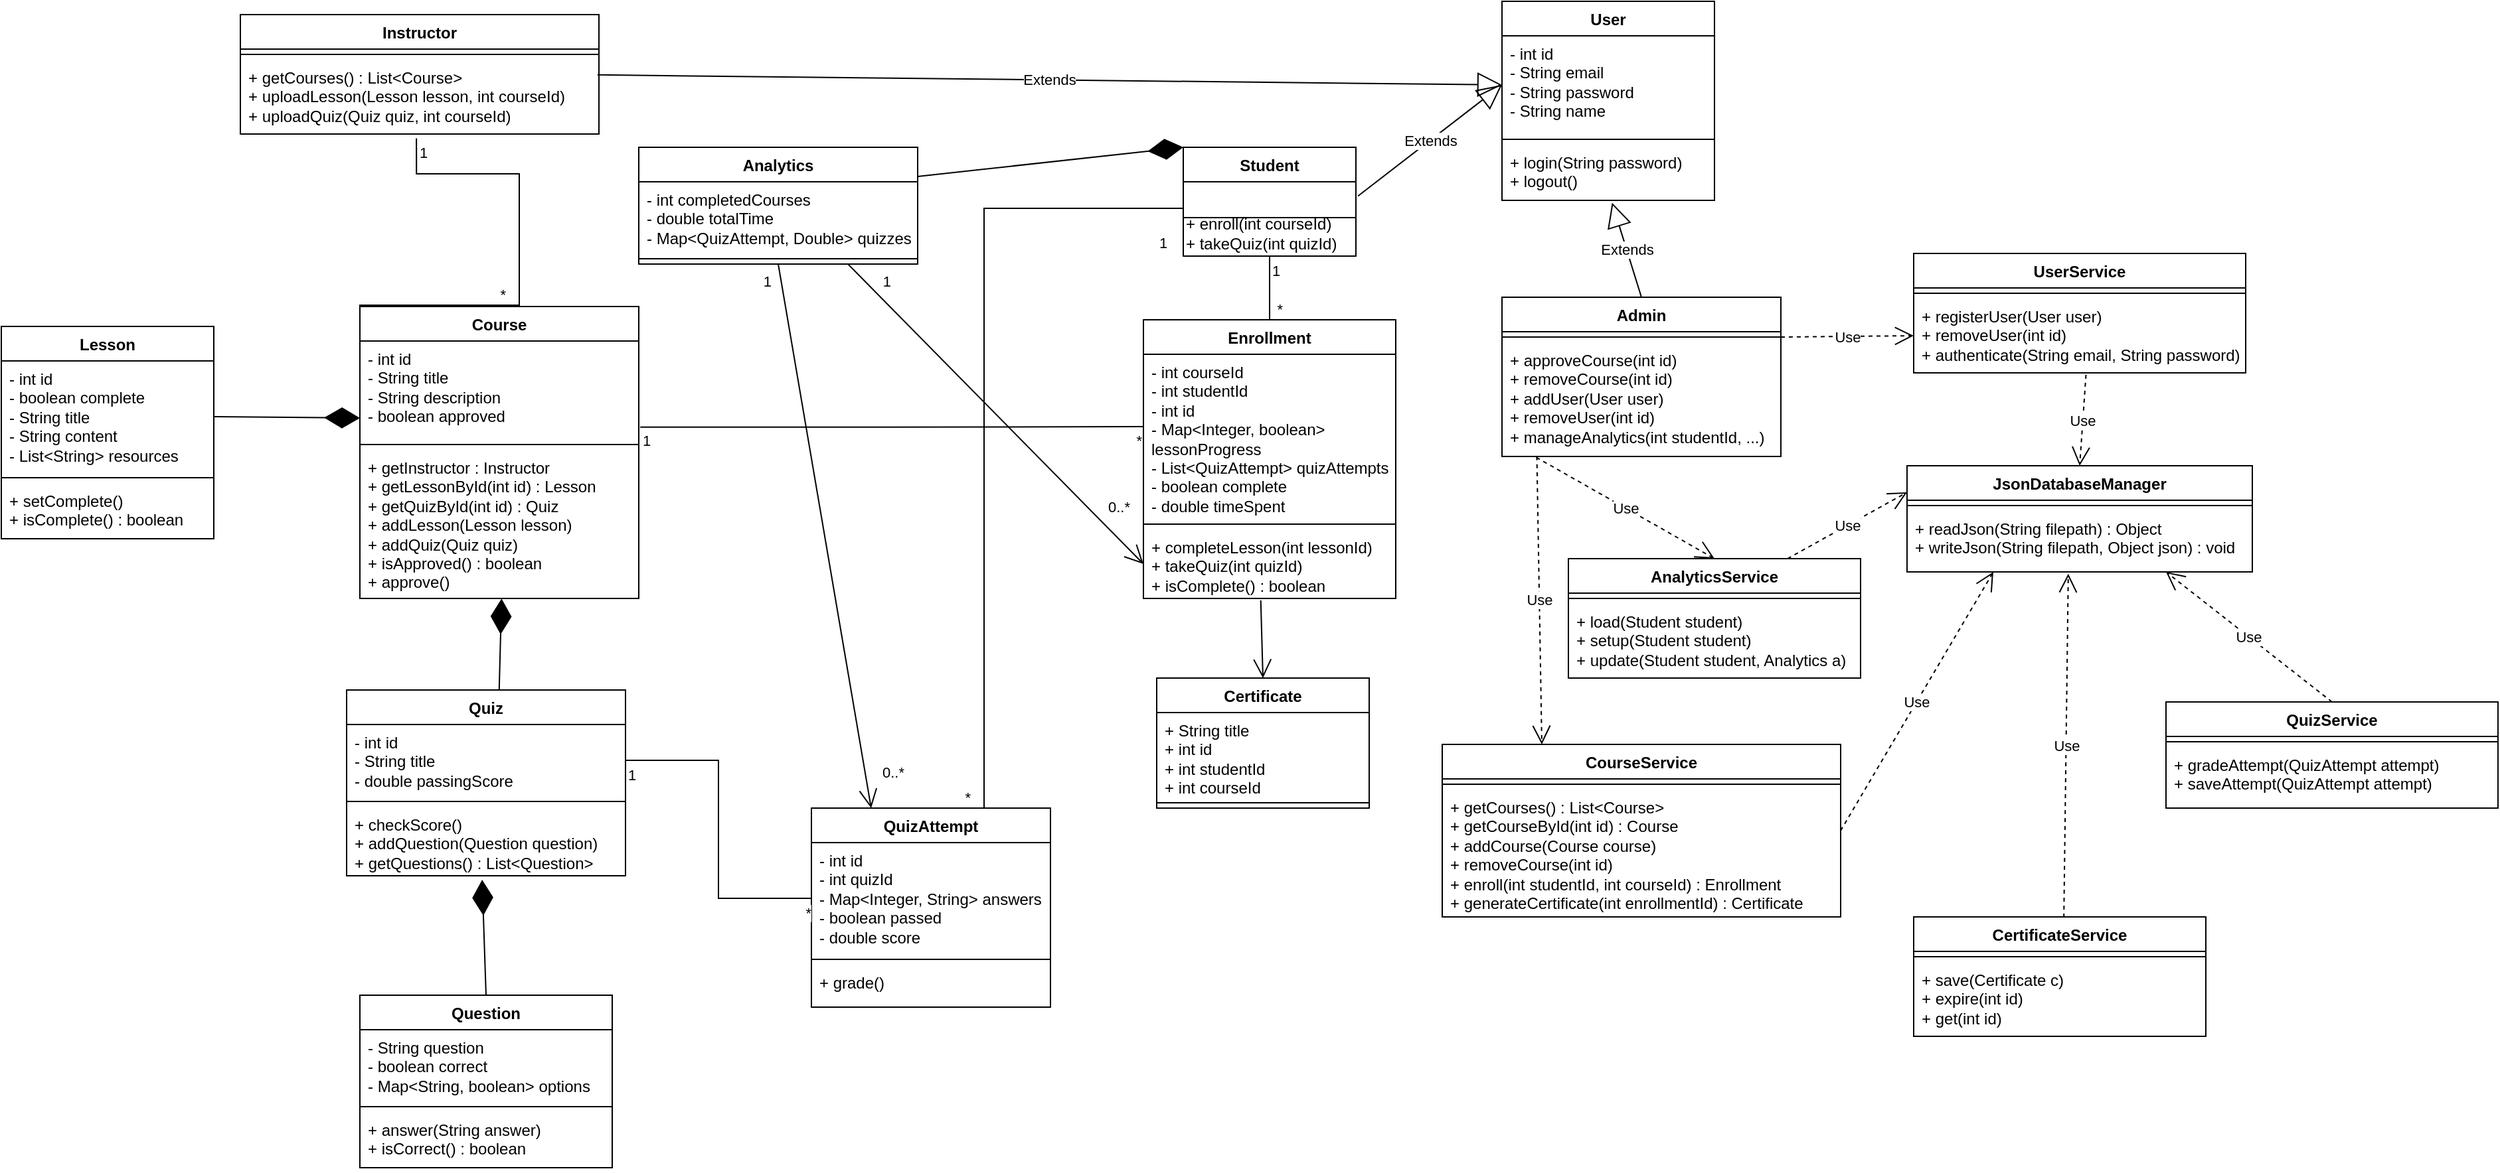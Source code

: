 <mxfile version="28.2.8">
  <diagram name="Page-1" id="jwJcj89I_vMRShClPwRd">
    <mxGraphModel dx="2625" dy="897" grid="1" gridSize="10" guides="1" tooltips="1" connect="1" arrows="1" fold="1" page="1" pageScale="1" pageWidth="1100" pageHeight="850" math="0" shadow="0">
      <root>
        <mxCell id="0" />
        <mxCell id="1" parent="0" />
        <mxCell id="6WWqg8fBDZCktq4l4xNj-1" value="User" style="swimlane;fontStyle=1;align=center;verticalAlign=top;childLayout=stackLayout;horizontal=1;startSize=26;horizontalStack=0;resizeParent=1;resizeParentMax=0;resizeLast=0;collapsible=1;marginBottom=0;whiteSpace=wrap;html=1;" parent="1" vertex="1">
          <mxGeometry x="280" y="150" width="160" height="150" as="geometry" />
        </mxCell>
        <mxCell id="6WWqg8fBDZCktq4l4xNj-2" value="&lt;div&gt;- int id&lt;/div&gt;&lt;div&gt;- String email&lt;/div&gt;&lt;div&gt;- String password&lt;/div&gt;&lt;div&gt;- String name&lt;/div&gt;" style="text;strokeColor=none;fillColor=none;align=left;verticalAlign=top;spacingLeft=4;spacingRight=4;overflow=hidden;rotatable=0;points=[[0,0.5],[1,0.5]];portConstraint=eastwest;whiteSpace=wrap;html=1;" parent="6WWqg8fBDZCktq4l4xNj-1" vertex="1">
          <mxGeometry y="26" width="160" height="74" as="geometry" />
        </mxCell>
        <mxCell id="6WWqg8fBDZCktq4l4xNj-3" value="" style="line;strokeWidth=1;fillColor=none;align=left;verticalAlign=middle;spacingTop=-1;spacingLeft=3;spacingRight=3;rotatable=0;labelPosition=right;points=[];portConstraint=eastwest;strokeColor=inherit;" parent="6WWqg8fBDZCktq4l4xNj-1" vertex="1">
          <mxGeometry y="100" width="160" height="8" as="geometry" />
        </mxCell>
        <mxCell id="6WWqg8fBDZCktq4l4xNj-4" value="&lt;div&gt;+ login(String password)&lt;/div&gt;&lt;div&gt;+ logout()&lt;/div&gt;&lt;div&gt;&lt;br&gt;&lt;/div&gt;" style="text;strokeColor=none;fillColor=none;align=left;verticalAlign=top;spacingLeft=4;spacingRight=4;overflow=hidden;rotatable=0;points=[[0,0.5],[1,0.5]];portConstraint=eastwest;whiteSpace=wrap;html=1;" parent="6WWqg8fBDZCktq4l4xNj-1" vertex="1">
          <mxGeometry y="108" width="160" height="42" as="geometry" />
        </mxCell>
        <mxCell id="2MNS5QPOYOSaeP1apsVR-1" value="Student" style="swimlane;fontStyle=1;align=center;verticalAlign=top;childLayout=stackLayout;horizontal=1;startSize=26;horizontalStack=0;resizeParent=1;resizeParentMax=0;resizeLast=0;collapsible=1;marginBottom=0;whiteSpace=wrap;html=1;" parent="1" vertex="1">
          <mxGeometry x="40" y="260" width="130" height="82" as="geometry" />
        </mxCell>
        <mxCell id="2MNS5QPOYOSaeP1apsVR-3" value="" style="line;strokeWidth=1;fillColor=none;align=left;verticalAlign=middle;spacingTop=-1;spacingLeft=3;spacingRight=3;rotatable=0;labelPosition=right;points=[];portConstraint=eastwest;strokeColor=inherit;" parent="2MNS5QPOYOSaeP1apsVR-1" vertex="1">
          <mxGeometry y="26" width="130" height="54" as="geometry" />
        </mxCell>
        <mxCell id="Sk8UpD9pHMU2WSjeyI3u-4" value="+ enroll(int courseId)&lt;br&gt;+ takeQuiz(int quizId)" style="text;html=1;whiteSpace=wrap;strokeColor=none;fillColor=none;align=left;verticalAlign=bottom;rounded=0;" vertex="1" parent="2MNS5QPOYOSaeP1apsVR-1">
          <mxGeometry y="80" width="130" height="2" as="geometry" />
        </mxCell>
        <mxCell id="2MNS5QPOYOSaeP1apsVR-5" value="Instructor" style="swimlane;fontStyle=1;align=center;verticalAlign=top;childLayout=stackLayout;horizontal=1;startSize=26;horizontalStack=0;resizeParent=1;resizeParentMax=0;resizeLast=0;collapsible=1;marginBottom=0;whiteSpace=wrap;html=1;" parent="1" vertex="1">
          <mxGeometry x="-670" y="160" width="270" height="90" as="geometry" />
        </mxCell>
        <mxCell id="2MNS5QPOYOSaeP1apsVR-7" value="" style="line;strokeWidth=1;fillColor=none;align=left;verticalAlign=middle;spacingTop=-1;spacingLeft=3;spacingRight=3;rotatable=0;labelPosition=right;points=[];portConstraint=eastwest;strokeColor=inherit;" parent="2MNS5QPOYOSaeP1apsVR-5" vertex="1">
          <mxGeometry y="26" width="270" height="8" as="geometry" />
        </mxCell>
        <mxCell id="2MNS5QPOYOSaeP1apsVR-8" value="&lt;div&gt;+ getCourses() : List&amp;lt;Course&amp;gt;&lt;/div&gt;+ uploadLesson(Lesson lesson, int courseId)&lt;br&gt;+ uploadQuiz(Quiz quiz, int courseId)" style="text;strokeColor=none;fillColor=none;align=left;verticalAlign=top;spacingLeft=4;spacingRight=4;overflow=hidden;rotatable=0;points=[[0,0.5],[1,0.5]];portConstraint=eastwest;whiteSpace=wrap;html=1;" parent="2MNS5QPOYOSaeP1apsVR-5" vertex="1">
          <mxGeometry y="34" width="270" height="56" as="geometry" />
        </mxCell>
        <mxCell id="2MNS5QPOYOSaeP1apsVR-13" value="Extends" style="endArrow=block;endSize=16;endFill=0;html=1;rounded=0;entryX=0;entryY=0.5;entryDx=0;entryDy=0;exitX=1.012;exitY=0.448;exitDx=0;exitDy=0;exitPerimeter=0;" parent="1" source="2MNS5QPOYOSaeP1apsVR-1" target="6WWqg8fBDZCktq4l4xNj-2" edge="1">
          <mxGeometry width="160" relative="1" as="geometry">
            <mxPoint x="545" y="167" as="sourcePoint" />
            <mxPoint x="705" y="500" as="targetPoint" />
          </mxGeometry>
        </mxCell>
        <mxCell id="2MNS5QPOYOSaeP1apsVR-14" value="Extends" style="endArrow=block;endSize=16;endFill=0;html=1;rounded=0;entryX=0;entryY=0.5;entryDx=0;entryDy=0;exitX=0.996;exitY=0.204;exitDx=0;exitDy=0;exitPerimeter=0;" parent="1" source="2MNS5QPOYOSaeP1apsVR-8" target="6WWqg8fBDZCktq4l4xNj-2" edge="1">
          <mxGeometry width="160" relative="1" as="geometry">
            <mxPoint x="40" y="352.77" as="sourcePoint" />
            <mxPoint x="400" y="350" as="targetPoint" />
          </mxGeometry>
        </mxCell>
        <mxCell id="2MNS5QPOYOSaeP1apsVR-20" value="JsonDatabaseManager" style="swimlane;fontStyle=1;align=center;verticalAlign=top;childLayout=stackLayout;horizontal=1;startSize=26;horizontalStack=0;resizeParent=1;resizeParentMax=0;resizeLast=0;collapsible=1;marginBottom=0;whiteSpace=wrap;html=1;" parent="1" vertex="1">
          <mxGeometry x="585" y="500" width="260" height="80" as="geometry" />
        </mxCell>
        <mxCell id="2MNS5QPOYOSaeP1apsVR-22" value="" style="line;strokeWidth=1;fillColor=none;align=left;verticalAlign=middle;spacingTop=-1;spacingLeft=3;spacingRight=3;rotatable=0;labelPosition=right;points=[];portConstraint=eastwest;strokeColor=inherit;" parent="2MNS5QPOYOSaeP1apsVR-20" vertex="1">
          <mxGeometry y="26" width="260" height="8" as="geometry" />
        </mxCell>
        <mxCell id="2MNS5QPOYOSaeP1apsVR-23" value="&lt;div&gt;+ readJson(String filepath) : Object&lt;/div&gt;&lt;div&gt;+ writeJson(String filepath, Object json) : void&lt;/div&gt;&lt;div&gt;&lt;br&gt;&lt;/div&gt;" style="text;strokeColor=none;fillColor=none;align=left;verticalAlign=top;spacingLeft=4;spacingRight=4;overflow=hidden;rotatable=0;points=[[0,0.5],[1,0.5]];portConstraint=eastwest;whiteSpace=wrap;html=1;" parent="2MNS5QPOYOSaeP1apsVR-20" vertex="1">
          <mxGeometry y="34" width="260" height="46" as="geometry" />
        </mxCell>
        <mxCell id="2MNS5QPOYOSaeP1apsVR-24" value="CourseService" style="swimlane;fontStyle=1;align=center;verticalAlign=top;childLayout=stackLayout;horizontal=1;startSize=26;horizontalStack=0;resizeParent=1;resizeParentMax=0;resizeLast=0;collapsible=1;marginBottom=0;whiteSpace=wrap;html=1;" parent="1" vertex="1">
          <mxGeometry x="235" y="710" width="300" height="130" as="geometry" />
        </mxCell>
        <mxCell id="2MNS5QPOYOSaeP1apsVR-26" value="" style="line;strokeWidth=1;fillColor=none;align=left;verticalAlign=middle;spacingTop=-1;spacingLeft=3;spacingRight=3;rotatable=0;labelPosition=right;points=[];portConstraint=eastwest;strokeColor=inherit;" parent="2MNS5QPOYOSaeP1apsVR-24" vertex="1">
          <mxGeometry y="26" width="300" height="8" as="geometry" />
        </mxCell>
        <mxCell id="2MNS5QPOYOSaeP1apsVR-27" value="&lt;div&gt;+ getCourses() : List&amp;lt;Course&amp;gt;&lt;/div&gt;&lt;div&gt;+ getCourseById(int id) : Course&lt;/div&gt;&lt;div&gt;+ addCourse(Course course)&lt;br&gt;+ removeCourse(int id)&lt;br&gt;+ enroll(int studentId, int courseId) : Enrollment&lt;br&gt;+ generateCertificate(int enrollmentId) : Certificate&lt;/div&gt;" style="text;strokeColor=none;fillColor=none;align=left;verticalAlign=top;spacingLeft=4;spacingRight=4;overflow=hidden;rotatable=0;points=[[0,0.5],[1,0.5]];portConstraint=eastwest;whiteSpace=wrap;html=1;" parent="2MNS5QPOYOSaeP1apsVR-24" vertex="1">
          <mxGeometry y="34" width="300" height="96" as="geometry" />
        </mxCell>
        <mxCell id="2MNS5QPOYOSaeP1apsVR-28" value="UserService" style="swimlane;fontStyle=1;align=center;verticalAlign=top;childLayout=stackLayout;horizontal=1;startSize=26;horizontalStack=0;resizeParent=1;resizeParentMax=0;resizeLast=0;collapsible=1;marginBottom=0;whiteSpace=wrap;html=1;" parent="1" vertex="1">
          <mxGeometry x="590" y="340" width="250" height="90" as="geometry" />
        </mxCell>
        <mxCell id="2MNS5QPOYOSaeP1apsVR-30" value="" style="line;strokeWidth=1;fillColor=none;align=left;verticalAlign=middle;spacingTop=-1;spacingLeft=3;spacingRight=3;rotatable=0;labelPosition=right;points=[];portConstraint=eastwest;strokeColor=inherit;" parent="2MNS5QPOYOSaeP1apsVR-28" vertex="1">
          <mxGeometry y="26" width="250" height="8" as="geometry" />
        </mxCell>
        <mxCell id="2MNS5QPOYOSaeP1apsVR-31" value="+ registerUser(User user)&lt;br&gt;+ removeUser(int id)&lt;br&gt;+ authenticate(String email, String password)&lt;div&gt;&lt;br/&gt;&lt;/div&gt;" style="text;strokeColor=none;fillColor=none;align=left;verticalAlign=top;spacingLeft=4;spacingRight=4;overflow=hidden;rotatable=0;points=[[0,0.5],[1,0.5]];portConstraint=eastwest;whiteSpace=wrap;html=1;" parent="2MNS5QPOYOSaeP1apsVR-28" vertex="1">
          <mxGeometry y="34" width="250" height="56" as="geometry" />
        </mxCell>
        <mxCell id="2MNS5QPOYOSaeP1apsVR-32" value="QuizService" style="swimlane;fontStyle=1;align=center;verticalAlign=top;childLayout=stackLayout;horizontal=1;startSize=26;horizontalStack=0;resizeParent=1;resizeParentMax=0;resizeLast=0;collapsible=1;marginBottom=0;whiteSpace=wrap;html=1;" parent="1" vertex="1">
          <mxGeometry x="780" y="678" width="250" height="80" as="geometry" />
        </mxCell>
        <mxCell id="2MNS5QPOYOSaeP1apsVR-34" value="" style="line;strokeWidth=1;fillColor=none;align=left;verticalAlign=middle;spacingTop=-1;spacingLeft=3;spacingRight=3;rotatable=0;labelPosition=right;points=[];portConstraint=eastwest;strokeColor=inherit;" parent="2MNS5QPOYOSaeP1apsVR-32" vertex="1">
          <mxGeometry y="26" width="250" height="8" as="geometry" />
        </mxCell>
        <mxCell id="2MNS5QPOYOSaeP1apsVR-35" value="+ gradeAttempt(QuizAttempt attempt)&lt;br&gt;&lt;div&gt;+ saveAttempt(QuizAttempt attempt)&lt;/div&gt;" style="text;strokeColor=none;fillColor=none;align=left;verticalAlign=top;spacingLeft=4;spacingRight=4;overflow=hidden;rotatable=0;points=[[0,0.5],[1,0.5]];portConstraint=eastwest;whiteSpace=wrap;html=1;" parent="2MNS5QPOYOSaeP1apsVR-32" vertex="1">
          <mxGeometry y="34" width="250" height="46" as="geometry" />
        </mxCell>
        <mxCell id="2MNS5QPOYOSaeP1apsVR-36" value="Use" style="endArrow=open;endSize=12;dashed=1;html=1;rounded=0;exitX=1;exitY=0.5;exitDx=0;exitDy=0;entryX=0.25;entryY=1;entryDx=0;entryDy=0;" parent="1" source="2MNS5QPOYOSaeP1apsVR-24" target="2MNS5QPOYOSaeP1apsVR-20" edge="1">
          <mxGeometry width="160" relative="1" as="geometry">
            <mxPoint x="675" y="710" as="sourcePoint" />
            <mxPoint x="835" y="710" as="targetPoint" />
          </mxGeometry>
        </mxCell>
        <mxCell id="2MNS5QPOYOSaeP1apsVR-37" value="Use" style="endArrow=open;endSize=12;dashed=1;html=1;rounded=0;entryX=0.5;entryY=0;entryDx=0;entryDy=0;exitX=0.519;exitY=1.026;exitDx=0;exitDy=0;exitPerimeter=0;" parent="1" source="2MNS5QPOYOSaeP1apsVR-31" target="2MNS5QPOYOSaeP1apsVR-20" edge="1">
          <mxGeometry width="160" relative="1" as="geometry">
            <mxPoint x="703" y="431" as="sourcePoint" />
            <mxPoint x="744" y="685" as="targetPoint" />
          </mxGeometry>
        </mxCell>
        <mxCell id="2MNS5QPOYOSaeP1apsVR-38" value="Use" style="endArrow=open;endSize=12;dashed=1;html=1;rounded=0;exitX=0.5;exitY=0;exitDx=0;exitDy=0;entryX=0.75;entryY=1;entryDx=0;entryDy=0;" parent="1" source="2MNS5QPOYOSaeP1apsVR-32" target="2MNS5QPOYOSaeP1apsVR-20" edge="1">
          <mxGeometry width="160" relative="1" as="geometry">
            <mxPoint x="785" y="760" as="sourcePoint" />
            <mxPoint x="890" y="650" as="targetPoint" />
          </mxGeometry>
        </mxCell>
        <mxCell id="2MNS5QPOYOSaeP1apsVR-39" value="Course" style="swimlane;fontStyle=1;align=center;verticalAlign=top;childLayout=stackLayout;horizontal=1;startSize=26;horizontalStack=0;resizeParent=1;resizeParentMax=0;resizeLast=0;collapsible=1;marginBottom=0;whiteSpace=wrap;html=1;" parent="1" vertex="1">
          <mxGeometry x="-580" y="380" width="210" height="220" as="geometry" />
        </mxCell>
        <mxCell id="2MNS5QPOYOSaeP1apsVR-40" value="&lt;div&gt;- int id&lt;/div&gt;&lt;div&gt;- String title&lt;/div&gt;&lt;div&gt;- String description&lt;/div&gt;&lt;div&gt;- boolean approved&lt;/div&gt;" style="text;strokeColor=none;fillColor=none;align=left;verticalAlign=top;spacingLeft=4;spacingRight=4;overflow=hidden;rotatable=0;points=[[0,0.5],[1,0.5]];portConstraint=eastwest;whiteSpace=wrap;html=1;" parent="2MNS5QPOYOSaeP1apsVR-39" vertex="1">
          <mxGeometry y="26" width="210" height="74" as="geometry" />
        </mxCell>
        <mxCell id="2MNS5QPOYOSaeP1apsVR-41" value="" style="line;strokeWidth=1;fillColor=none;align=left;verticalAlign=middle;spacingTop=-1;spacingLeft=3;spacingRight=3;rotatable=0;labelPosition=right;points=[];portConstraint=eastwest;strokeColor=inherit;" parent="2MNS5QPOYOSaeP1apsVR-39" vertex="1">
          <mxGeometry y="100" width="210" height="8" as="geometry" />
        </mxCell>
        <mxCell id="2MNS5QPOYOSaeP1apsVR-42" value="&lt;div&gt;+ getInstructor : Instructor&lt;br&gt;+ getLessonById(int id) : Lesson&lt;br&gt;+ getQuizById(int id) : Quiz&lt;br&gt;+ addLesson(Lesson lesson)&lt;br&gt;+ addQuiz(Quiz quiz)&lt;/div&gt;&lt;div&gt;+ isApproved() : boolean&lt;/div&gt;&lt;div&gt;+ approve()&lt;/div&gt;" style="text;strokeColor=none;fillColor=none;align=left;verticalAlign=top;spacingLeft=4;spacingRight=4;overflow=hidden;rotatable=0;points=[[0,0.5],[1,0.5]];portConstraint=eastwest;whiteSpace=wrap;html=1;" parent="2MNS5QPOYOSaeP1apsVR-39" vertex="1">
          <mxGeometry y="108" width="210" height="112" as="geometry" />
        </mxCell>
        <mxCell id="2MNS5QPOYOSaeP1apsVR-47" value="Lesson" style="swimlane;fontStyle=1;align=center;verticalAlign=top;childLayout=stackLayout;horizontal=1;startSize=26;horizontalStack=0;resizeParent=1;resizeParentMax=0;resizeLast=0;collapsible=1;marginBottom=0;whiteSpace=wrap;html=1;" parent="1" vertex="1">
          <mxGeometry x="-850" y="395" width="160" height="160" as="geometry" />
        </mxCell>
        <mxCell id="2MNS5QPOYOSaeP1apsVR-48" value="&lt;div&gt;- int id&lt;/div&gt;&lt;div&gt;- boolean complete&lt;/div&gt;&lt;div&gt;- String title&lt;/div&gt;&lt;div&gt;- String content&lt;/div&gt;&lt;div&gt;- List&amp;lt;String&amp;gt; resources&lt;/div&gt;" style="text;strokeColor=none;fillColor=none;align=left;verticalAlign=top;spacingLeft=4;spacingRight=4;overflow=hidden;rotatable=0;points=[[0,0.5],[1,0.5]];portConstraint=eastwest;whiteSpace=wrap;html=1;" parent="2MNS5QPOYOSaeP1apsVR-47" vertex="1">
          <mxGeometry y="26" width="160" height="84" as="geometry" />
        </mxCell>
        <mxCell id="2MNS5QPOYOSaeP1apsVR-49" value="" style="line;strokeWidth=1;fillColor=none;align=left;verticalAlign=middle;spacingTop=-1;spacingLeft=3;spacingRight=3;rotatable=0;labelPosition=right;points=[];portConstraint=eastwest;strokeColor=inherit;" parent="2MNS5QPOYOSaeP1apsVR-47" vertex="1">
          <mxGeometry y="110" width="160" height="8" as="geometry" />
        </mxCell>
        <mxCell id="2MNS5QPOYOSaeP1apsVR-50" value="+ setComplete()&lt;br&gt;+ isComplete() : boolean" style="text;strokeColor=none;fillColor=none;align=left;verticalAlign=top;spacingLeft=4;spacingRight=4;overflow=hidden;rotatable=0;points=[[0,0.5],[1,0.5]];portConstraint=eastwest;whiteSpace=wrap;html=1;" parent="2MNS5QPOYOSaeP1apsVR-47" vertex="1">
          <mxGeometry y="118" width="160" height="42" as="geometry" />
        </mxCell>
        <mxCell id="2MNS5QPOYOSaeP1apsVR-56" style="edgeStyle=orthogonalEdgeStyle;rounded=0;orthogonalLoop=1;jettySize=auto;html=1;exitX=0;exitY=0;exitDx=0;exitDy=0;" parent="1" edge="1">
          <mxGeometry relative="1" as="geometry">
            <mxPoint x="-535" y="479" as="sourcePoint" />
            <mxPoint x="-535" y="479" as="targetPoint" />
          </mxGeometry>
        </mxCell>
        <mxCell id="2MNS5QPOYOSaeP1apsVR-57" value="" style="endArrow=diamondThin;endFill=1;endSize=24;html=1;rounded=0;exitX=1;exitY=0.5;exitDx=0;exitDy=0;entryX=0;entryY=0.784;entryDx=0;entryDy=0;entryPerimeter=0;" parent="1" source="2MNS5QPOYOSaeP1apsVR-48" target="2MNS5QPOYOSaeP1apsVR-40" edge="1">
          <mxGeometry width="160" relative="1" as="geometry">
            <mxPoint x="-480" y="409" as="sourcePoint" />
            <mxPoint x="-410" y="559" as="targetPoint" />
          </mxGeometry>
        </mxCell>
        <mxCell id="2MNS5QPOYOSaeP1apsVR-60" value="Quiz" style="swimlane;fontStyle=1;align=center;verticalAlign=top;childLayout=stackLayout;horizontal=1;startSize=26;horizontalStack=0;resizeParent=1;resizeParentMax=0;resizeLast=0;collapsible=1;marginBottom=0;whiteSpace=wrap;html=1;" parent="1" vertex="1">
          <mxGeometry x="-590" y="669" width="210" height="140" as="geometry" />
        </mxCell>
        <mxCell id="2MNS5QPOYOSaeP1apsVR-61" value="&lt;div&gt;- int id&lt;/div&gt;&lt;div&gt;- String title&lt;/div&gt;&lt;div&gt;- double passingScore&lt;/div&gt;" style="text;strokeColor=none;fillColor=none;align=left;verticalAlign=top;spacingLeft=4;spacingRight=4;overflow=hidden;rotatable=0;points=[[0,0.5],[1,0.5]];portConstraint=eastwest;whiteSpace=wrap;html=1;" parent="2MNS5QPOYOSaeP1apsVR-60" vertex="1">
          <mxGeometry y="26" width="210" height="54" as="geometry" />
        </mxCell>
        <mxCell id="2MNS5QPOYOSaeP1apsVR-62" value="" style="line;strokeWidth=1;fillColor=none;align=left;verticalAlign=middle;spacingTop=-1;spacingLeft=3;spacingRight=3;rotatable=0;labelPosition=right;points=[];portConstraint=eastwest;strokeColor=inherit;" parent="2MNS5QPOYOSaeP1apsVR-60" vertex="1">
          <mxGeometry y="80" width="210" height="8" as="geometry" />
        </mxCell>
        <mxCell id="2MNS5QPOYOSaeP1apsVR-63" value="+ checkScore()&lt;br&gt;+ addQuestion(Question question)&lt;br&gt;+ getQuestions() : List&amp;lt;Question&amp;gt;" style="text;strokeColor=none;fillColor=none;align=left;verticalAlign=top;spacingLeft=4;spacingRight=4;overflow=hidden;rotatable=0;points=[[0,0.5],[1,0.5]];portConstraint=eastwest;whiteSpace=wrap;html=1;" parent="2MNS5QPOYOSaeP1apsVR-60" vertex="1">
          <mxGeometry y="88" width="210" height="52" as="geometry" />
        </mxCell>
        <mxCell id="2MNS5QPOYOSaeP1apsVR-64" value="Question" style="swimlane;fontStyle=1;align=center;verticalAlign=top;childLayout=stackLayout;horizontal=1;startSize=26;horizontalStack=0;resizeParent=1;resizeParentMax=0;resizeLast=0;collapsible=1;marginBottom=0;whiteSpace=wrap;html=1;" parent="1" vertex="1">
          <mxGeometry x="-580" y="899" width="190" height="130" as="geometry" />
        </mxCell>
        <mxCell id="2MNS5QPOYOSaeP1apsVR-65" value="- String question&lt;br&gt;&lt;div&gt;- boolean correct&lt;/div&gt;&lt;div&gt;- Map&amp;lt;String, boolean&amp;gt; options&lt;/div&gt;" style="text;strokeColor=none;fillColor=none;align=left;verticalAlign=top;spacingLeft=4;spacingRight=4;overflow=hidden;rotatable=0;points=[[0,0.5],[1,0.5]];portConstraint=eastwest;whiteSpace=wrap;html=1;" parent="2MNS5QPOYOSaeP1apsVR-64" vertex="1">
          <mxGeometry y="26" width="190" height="54" as="geometry" />
        </mxCell>
        <mxCell id="2MNS5QPOYOSaeP1apsVR-66" value="" style="line;strokeWidth=1;fillColor=none;align=left;verticalAlign=middle;spacingTop=-1;spacingLeft=3;spacingRight=3;rotatable=0;labelPosition=right;points=[];portConstraint=eastwest;strokeColor=inherit;" parent="2MNS5QPOYOSaeP1apsVR-64" vertex="1">
          <mxGeometry y="80" width="190" height="8" as="geometry" />
        </mxCell>
        <mxCell id="2MNS5QPOYOSaeP1apsVR-67" value="&lt;div&gt;+ answer(String answer)&lt;/div&gt;&lt;div&gt;+ isCorrect() : boolean&lt;/div&gt;" style="text;strokeColor=none;fillColor=none;align=left;verticalAlign=top;spacingLeft=4;spacingRight=4;overflow=hidden;rotatable=0;points=[[0,0.5],[1,0.5]];portConstraint=eastwest;whiteSpace=wrap;html=1;" parent="2MNS5QPOYOSaeP1apsVR-64" vertex="1">
          <mxGeometry y="88" width="190" height="42" as="geometry" />
        </mxCell>
        <mxCell id="2MNS5QPOYOSaeP1apsVR-68" value="" style="endArrow=diamondThin;endFill=1;endSize=24;html=1;rounded=0;entryX=0.486;entryY=1.058;entryDx=0;entryDy=0;entryPerimeter=0;exitX=0.5;exitY=0;exitDx=0;exitDy=0;" parent="1" source="2MNS5QPOYOSaeP1apsVR-64" target="2MNS5QPOYOSaeP1apsVR-63" edge="1">
          <mxGeometry width="160" relative="1" as="geometry">
            <mxPoint x="-530" y="769" as="sourcePoint" />
            <mxPoint x="-370" y="769" as="targetPoint" />
          </mxGeometry>
        </mxCell>
        <mxCell id="2MNS5QPOYOSaeP1apsVR-69" value="" style="endArrow=diamondThin;endFill=1;endSize=24;html=1;rounded=0;entryX=0.508;entryY=1.001;entryDx=0;entryDy=0;entryPerimeter=0;exitX=0.547;exitY=0.001;exitDx=0;exitDy=0;exitPerimeter=0;" parent="1" source="2MNS5QPOYOSaeP1apsVR-60" target="2MNS5QPOYOSaeP1apsVR-42" edge="1">
          <mxGeometry width="160" relative="1" as="geometry">
            <mxPoint x="-318" y="721" as="sourcePoint" />
            <mxPoint x="-320" y="629" as="targetPoint" />
          </mxGeometry>
        </mxCell>
        <mxCell id="2MNS5QPOYOSaeP1apsVR-72" value="Use" style="endArrow=open;endSize=12;dashed=1;html=1;rounded=0;exitX=0.125;exitY=0.999;exitDx=0;exitDy=0;entryX=0.25;entryY=0;entryDx=0;entryDy=0;exitPerimeter=0;" parent="1" source="2MNS5QPOYOSaeP1apsVR-12" target="2MNS5QPOYOSaeP1apsVR-24" edge="1">
          <mxGeometry width="160" relative="1" as="geometry">
            <mxPoint x="685" y="584" as="sourcePoint" />
            <mxPoint x="1125" y="580" as="targetPoint" />
          </mxGeometry>
        </mxCell>
        <mxCell id="2MNS5QPOYOSaeP1apsVR-9" value="Admin" style="swimlane;fontStyle=1;align=center;verticalAlign=top;childLayout=stackLayout;horizontal=1;startSize=26;horizontalStack=0;resizeParent=1;resizeParentMax=0;resizeLast=0;collapsible=1;marginBottom=0;whiteSpace=wrap;html=1;" parent="1" vertex="1">
          <mxGeometry x="280" y="373" width="210" height="120" as="geometry" />
        </mxCell>
        <mxCell id="2MNS5QPOYOSaeP1apsVR-11" value="" style="line;strokeWidth=1;fillColor=none;align=left;verticalAlign=middle;spacingTop=-1;spacingLeft=3;spacingRight=3;rotatable=0;labelPosition=right;points=[];portConstraint=eastwest;strokeColor=inherit;" parent="2MNS5QPOYOSaeP1apsVR-9" vertex="1">
          <mxGeometry y="26" width="210" height="8" as="geometry" />
        </mxCell>
        <mxCell id="2MNS5QPOYOSaeP1apsVR-12" value="+ approveCourse(int id)&lt;br&gt;+ removeCourse(int id)&lt;br&gt;+ addUser(User user)&lt;br&gt;+ removeUser(int id)&lt;br&gt;+ manageAnalytics(int studentId, ...)&lt;div&gt;&lt;br&gt;&lt;/div&gt;" style="text;strokeColor=none;fillColor=none;align=left;verticalAlign=top;spacingLeft=4;spacingRight=4;overflow=hidden;rotatable=0;points=[[0,0.5],[1,0.5]];portConstraint=eastwest;whiteSpace=wrap;html=1;" parent="2MNS5QPOYOSaeP1apsVR-9" vertex="1">
          <mxGeometry y="34" width="210" height="86" as="geometry" />
        </mxCell>
        <mxCell id="2MNS5QPOYOSaeP1apsVR-76" value="Analytics" style="swimlane;fontStyle=1;align=center;verticalAlign=top;childLayout=stackLayout;horizontal=1;startSize=26;horizontalStack=0;resizeParent=1;resizeParentMax=0;resizeLast=0;collapsible=1;marginBottom=0;whiteSpace=wrap;html=1;" parent="1" vertex="1">
          <mxGeometry x="-370" y="260" width="210" height="88" as="geometry" />
        </mxCell>
        <mxCell id="2MNS5QPOYOSaeP1apsVR-77" value="- int completedCourses&lt;br&gt;- double totalTime&lt;br&gt;- Map&amp;lt;QuizAttempt, Double&amp;gt; quizzes" style="text;strokeColor=none;fillColor=none;align=left;verticalAlign=top;spacingLeft=4;spacingRight=4;overflow=hidden;rotatable=0;points=[[0,0.5],[1,0.5]];portConstraint=eastwest;whiteSpace=wrap;html=1;" parent="2MNS5QPOYOSaeP1apsVR-76" vertex="1">
          <mxGeometry y="26" width="210" height="54" as="geometry" />
        </mxCell>
        <mxCell id="2MNS5QPOYOSaeP1apsVR-78" value="" style="line;strokeWidth=1;fillColor=none;align=left;verticalAlign=middle;spacingTop=-1;spacingLeft=3;spacingRight=3;rotatable=0;labelPosition=right;points=[];portConstraint=eastwest;strokeColor=inherit;" parent="2MNS5QPOYOSaeP1apsVR-76" vertex="1">
          <mxGeometry y="80" width="210" height="8" as="geometry" />
        </mxCell>
        <mxCell id="2MNS5QPOYOSaeP1apsVR-80" value="" style="endArrow=diamondThin;endFill=1;endSize=24;html=1;rounded=0;entryX=0;entryY=0;entryDx=0;entryDy=0;exitX=1;exitY=0.25;exitDx=0;exitDy=0;" parent="1" source="2MNS5QPOYOSaeP1apsVR-76" target="2MNS5QPOYOSaeP1apsVR-1" edge="1">
          <mxGeometry width="160" relative="1" as="geometry">
            <mxPoint x="-100" y="310" as="sourcePoint" />
            <mxPoint x="-170" y="97" as="targetPoint" />
          </mxGeometry>
        </mxCell>
        <mxCell id="2MNS5QPOYOSaeP1apsVR-88" value="Certificate" style="swimlane;fontStyle=1;align=center;verticalAlign=top;childLayout=stackLayout;horizontal=1;startSize=26;horizontalStack=0;resizeParent=1;resizeParentMax=0;resizeLast=0;collapsible=1;marginBottom=0;whiteSpace=wrap;html=1;" parent="1" vertex="1">
          <mxGeometry x="20" y="660" width="160" height="98" as="geometry" />
        </mxCell>
        <mxCell id="2MNS5QPOYOSaeP1apsVR-89" value="+ String title&lt;br&gt;&lt;div&gt;+ int id&lt;/div&gt;&lt;div&gt;+ int studentId&lt;br&gt;+ int courseId&lt;/div&gt;" style="text;strokeColor=none;fillColor=none;align=left;verticalAlign=top;spacingLeft=4;spacingRight=4;overflow=hidden;rotatable=0;points=[[0,0.5],[1,0.5]];portConstraint=eastwest;whiteSpace=wrap;html=1;" parent="2MNS5QPOYOSaeP1apsVR-88" vertex="1">
          <mxGeometry y="26" width="160" height="64" as="geometry" />
        </mxCell>
        <mxCell id="2MNS5QPOYOSaeP1apsVR-90" value="" style="line;strokeWidth=1;fillColor=none;align=left;verticalAlign=middle;spacingTop=-1;spacingLeft=3;spacingRight=3;rotatable=0;labelPosition=right;points=[];portConstraint=eastwest;strokeColor=inherit;" parent="2MNS5QPOYOSaeP1apsVR-88" vertex="1">
          <mxGeometry y="90" width="160" height="8" as="geometry" />
        </mxCell>
        <mxCell id="CA4dsEShSkC-bWVMiXIi-2" value="Extends" style="endArrow=block;endSize=16;endFill=0;html=1;rounded=0;entryX=0.518;entryY=1.042;entryDx=0;entryDy=0;entryPerimeter=0;exitX=0.5;exitY=0;exitDx=0;exitDy=0;" parent="1" source="2MNS5QPOYOSaeP1apsVR-9" target="6WWqg8fBDZCktq4l4xNj-4" edge="1">
          <mxGeometry width="160" relative="1" as="geometry">
            <mxPoint x="345" y="350" as="sourcePoint" />
            <mxPoint x="505" y="350" as="targetPoint" />
          </mxGeometry>
        </mxCell>
        <mxCell id="CA4dsEShSkC-bWVMiXIi-3" value="Use" style="endArrow=open;endSize=12;dashed=1;html=1;rounded=0;entryX=0;entryY=0.5;entryDx=0;entryDy=0;exitX=1;exitY=0.25;exitDx=0;exitDy=0;" parent="1" source="2MNS5QPOYOSaeP1apsVR-9" target="2MNS5QPOYOSaeP1apsVR-31" edge="1">
          <mxGeometry width="160" relative="1" as="geometry">
            <mxPoint x="440" y="360" as="sourcePoint" />
            <mxPoint x="830" y="570" as="targetPoint" />
          </mxGeometry>
        </mxCell>
        <mxCell id="CA4dsEShSkC-bWVMiXIi-4" value="Enrollment" style="swimlane;fontStyle=1;align=center;verticalAlign=top;childLayout=stackLayout;horizontal=1;startSize=26;horizontalStack=0;resizeParent=1;resizeParentMax=0;resizeLast=0;collapsible=1;marginBottom=0;whiteSpace=wrap;html=1;" parent="1" vertex="1">
          <mxGeometry x="10" y="390" width="190" height="210" as="geometry" />
        </mxCell>
        <mxCell id="CA4dsEShSkC-bWVMiXIi-5" value="- int courseId&lt;br&gt;- int studentId&lt;br&gt;- int id&lt;br&gt;- Map&amp;lt;Integer, boolean&amp;gt; lessonProgress&lt;br&gt;- List&amp;lt;QuizAttempt&amp;gt; quizAttempts&lt;br&gt;&lt;div&gt;- boolean complete&lt;/div&gt;&lt;div&gt;- double timeSpent&lt;/div&gt;" style="text;strokeColor=none;fillColor=none;align=left;verticalAlign=top;spacingLeft=4;spacingRight=4;overflow=hidden;rotatable=0;points=[[0,0.5],[1,0.5]];portConstraint=eastwest;whiteSpace=wrap;html=1;" parent="CA4dsEShSkC-bWVMiXIi-4" vertex="1">
          <mxGeometry y="26" width="190" height="124" as="geometry" />
        </mxCell>
        <mxCell id="CA4dsEShSkC-bWVMiXIi-6" value="" style="line;strokeWidth=1;fillColor=none;align=left;verticalAlign=middle;spacingTop=-1;spacingLeft=3;spacingRight=3;rotatable=0;labelPosition=right;points=[];portConstraint=eastwest;strokeColor=inherit;" parent="CA4dsEShSkC-bWVMiXIi-4" vertex="1">
          <mxGeometry y="150" width="190" height="8" as="geometry" />
        </mxCell>
        <mxCell id="CA4dsEShSkC-bWVMiXIi-7" value="+ completeLesson(int lessonId)&lt;br&gt;+ takeQuiz(int quizId)&lt;br&gt;+ isComplete() : boolean" style="text;strokeColor=none;fillColor=none;align=left;verticalAlign=top;spacingLeft=4;spacingRight=4;overflow=hidden;rotatable=0;points=[[0,0.5],[1,0.5]];portConstraint=eastwest;whiteSpace=wrap;html=1;" parent="CA4dsEShSkC-bWVMiXIi-4" vertex="1">
          <mxGeometry y="158" width="190" height="52" as="geometry" />
        </mxCell>
        <mxCell id="CA4dsEShSkC-bWVMiXIi-12" value="" style="endArrow=none;html=1;edgeStyle=orthogonalEdgeStyle;rounded=0;entryX=0;entryY=0;entryDx=0;entryDy=0;exitX=0.491;exitY=1.058;exitDx=0;exitDy=0;exitPerimeter=0;" parent="1" source="2MNS5QPOYOSaeP1apsVR-8" target="2MNS5QPOYOSaeP1apsVR-39" edge="1">
          <mxGeometry relative="1" as="geometry">
            <mxPoint x="-360" y="220" as="sourcePoint" />
            <mxPoint x="-457.5" y="390.0" as="targetPoint" />
            <Array as="points">
              <mxPoint x="-537" y="280" />
              <mxPoint x="-460" y="280" />
              <mxPoint x="-460" y="379" />
              <mxPoint x="-580" y="379" />
            </Array>
          </mxGeometry>
        </mxCell>
        <mxCell id="CA4dsEShSkC-bWVMiXIi-13" value="1" style="edgeLabel;resizable=0;html=1;align=left;verticalAlign=bottom;" parent="CA4dsEShSkC-bWVMiXIi-12" connectable="0" vertex="1">
          <mxGeometry x="-1" relative="1" as="geometry">
            <mxPoint y="19" as="offset" />
          </mxGeometry>
        </mxCell>
        <mxCell id="CA4dsEShSkC-bWVMiXIi-14" value="*" style="edgeLabel;resizable=0;html=1;align=right;verticalAlign=bottom;" parent="CA4dsEShSkC-bWVMiXIi-12" connectable="0" vertex="1">
          <mxGeometry x="1" relative="1" as="geometry">
            <mxPoint x="110" as="offset" />
          </mxGeometry>
        </mxCell>
        <mxCell id="CA4dsEShSkC-bWVMiXIi-48" value="1" style="edgeLabel;resizable=0;html=1;align=right;verticalAlign=bottom;" parent="CA4dsEShSkC-bWVMiXIi-12" connectable="0" vertex="1">
          <mxGeometry x="1" relative="1" as="geometry">
            <mxPoint x="310" y="-10" as="offset" />
          </mxGeometry>
        </mxCell>
        <mxCell id="CA4dsEShSkC-bWVMiXIi-49" value="0..*" style="edgeLabel;resizable=0;html=1;align=right;verticalAlign=bottom;" parent="CA4dsEShSkC-bWVMiXIi-12" connectable="0" vertex="1">
          <mxGeometry x="1" relative="1" as="geometry">
            <mxPoint x="410" y="360" as="offset" />
          </mxGeometry>
        </mxCell>
        <mxCell id="CA4dsEShSkC-bWVMiXIi-50" value="1" style="edgeLabel;resizable=0;html=1;align=right;verticalAlign=bottom;" parent="CA4dsEShSkC-bWVMiXIi-12" connectable="0" vertex="1">
          <mxGeometry x="1" relative="1" as="geometry">
            <mxPoint x="400" y="-10" as="offset" />
          </mxGeometry>
        </mxCell>
        <mxCell id="CA4dsEShSkC-bWVMiXIi-51" value="0..*" style="edgeLabel;resizable=0;html=1;align=right;verticalAlign=bottom;" parent="CA4dsEShSkC-bWVMiXIi-12" connectable="0" vertex="1">
          <mxGeometry x="1" relative="1" as="geometry">
            <mxPoint x="580" y="160" as="offset" />
          </mxGeometry>
        </mxCell>
        <mxCell id="CA4dsEShSkC-bWVMiXIi-15" value="" style="endArrow=none;html=1;edgeStyle=orthogonalEdgeStyle;rounded=0;exitX=0.5;exitY=1;exitDx=0;exitDy=0;entryX=0.5;entryY=0;entryDx=0;entryDy=0;" parent="1" source="2MNS5QPOYOSaeP1apsVR-1" target="CA4dsEShSkC-bWVMiXIi-4" edge="1">
          <mxGeometry relative="1" as="geometry">
            <mxPoint x="-24.5" y="310.5" as="sourcePoint" />
            <mxPoint x="-25" y="390" as="targetPoint" />
            <Array as="points" />
          </mxGeometry>
        </mxCell>
        <mxCell id="CA4dsEShSkC-bWVMiXIi-16" value="1" style="edgeLabel;resizable=0;html=1;align=left;verticalAlign=bottom;" parent="CA4dsEShSkC-bWVMiXIi-15" connectable="0" vertex="1">
          <mxGeometry x="-1" relative="1" as="geometry">
            <mxPoint y="19" as="offset" />
          </mxGeometry>
        </mxCell>
        <mxCell id="CA4dsEShSkC-bWVMiXIi-17" value="*" style="edgeLabel;resizable=0;html=1;align=right;verticalAlign=bottom;" parent="CA4dsEShSkC-bWVMiXIi-15" connectable="0" vertex="1">
          <mxGeometry x="1" relative="1" as="geometry">
            <mxPoint x="10" as="offset" />
          </mxGeometry>
        </mxCell>
        <mxCell id="CA4dsEShSkC-bWVMiXIi-20" value="" style="endArrow=none;html=1;edgeStyle=orthogonalEdgeStyle;rounded=0;exitX=1.005;exitY=0.877;exitDx=0;exitDy=0;entryX=-0.002;entryY=0.44;entryDx=0;entryDy=0;exitPerimeter=0;entryPerimeter=0;" parent="1" source="2MNS5QPOYOSaeP1apsVR-40" target="CA4dsEShSkC-bWVMiXIi-5" edge="1">
          <mxGeometry relative="1" as="geometry">
            <mxPoint x="-160" y="442.5" as="sourcePoint" />
            <mxPoint x="-160" y="537.5" as="targetPoint" />
            <Array as="points" />
          </mxGeometry>
        </mxCell>
        <mxCell id="CA4dsEShSkC-bWVMiXIi-21" value="1" style="edgeLabel;resizable=0;html=1;align=left;verticalAlign=bottom;" parent="CA4dsEShSkC-bWVMiXIi-20" connectable="0" vertex="1">
          <mxGeometry x="-1" relative="1" as="geometry">
            <mxPoint y="19" as="offset" />
          </mxGeometry>
        </mxCell>
        <mxCell id="CA4dsEShSkC-bWVMiXIi-22" value="*" style="edgeLabel;resizable=0;html=1;align=right;verticalAlign=bottom;" parent="CA4dsEShSkC-bWVMiXIi-20" connectable="0" vertex="1">
          <mxGeometry x="1" relative="1" as="geometry">
            <mxPoint y="19" as="offset" />
          </mxGeometry>
        </mxCell>
        <mxCell id="CA4dsEShSkC-bWVMiXIi-24" value="QuizAttempt" style="swimlane;fontStyle=1;align=center;verticalAlign=top;childLayout=stackLayout;horizontal=1;startSize=26;horizontalStack=0;resizeParent=1;resizeParentMax=0;resizeLast=0;collapsible=1;marginBottom=0;whiteSpace=wrap;html=1;" parent="1" vertex="1">
          <mxGeometry x="-240" y="758" width="180" height="150" as="geometry" />
        </mxCell>
        <mxCell id="CA4dsEShSkC-bWVMiXIi-25" value="&lt;div&gt;- int id&lt;br&gt;- int quizId&lt;br&gt;- Map&amp;lt;Integer, String&amp;gt; answers&lt;br&gt;- boolean passed&lt;/div&gt;&lt;div&gt;- double score&lt;/div&gt;" style="text;strokeColor=none;fillColor=none;align=left;verticalAlign=top;spacingLeft=4;spacingRight=4;overflow=hidden;rotatable=0;points=[[0,0.5],[1,0.5]];portConstraint=eastwest;whiteSpace=wrap;html=1;" parent="CA4dsEShSkC-bWVMiXIi-24" vertex="1">
          <mxGeometry y="26" width="180" height="84" as="geometry" />
        </mxCell>
        <mxCell id="CA4dsEShSkC-bWVMiXIi-26" value="" style="line;strokeWidth=1;fillColor=none;align=left;verticalAlign=middle;spacingTop=-1;spacingLeft=3;spacingRight=3;rotatable=0;labelPosition=right;points=[];portConstraint=eastwest;strokeColor=inherit;" parent="CA4dsEShSkC-bWVMiXIi-24" vertex="1">
          <mxGeometry y="110" width="180" height="8" as="geometry" />
        </mxCell>
        <mxCell id="CA4dsEShSkC-bWVMiXIi-27" value="+ grade()" style="text;strokeColor=none;fillColor=none;align=left;verticalAlign=top;spacingLeft=4;spacingRight=4;overflow=hidden;rotatable=0;points=[[0,0.5],[1,0.5]];portConstraint=eastwest;whiteSpace=wrap;html=1;" parent="CA4dsEShSkC-bWVMiXIi-24" vertex="1">
          <mxGeometry y="118" width="180" height="32" as="geometry" />
        </mxCell>
        <mxCell id="CA4dsEShSkC-bWVMiXIi-28" value="" style="endArrow=none;html=1;edgeStyle=orthogonalEdgeStyle;rounded=0;exitX=1;exitY=0.5;exitDx=0;exitDy=0;entryX=0;entryY=0.5;entryDx=0;entryDy=0;" parent="1" source="2MNS5QPOYOSaeP1apsVR-61" target="CA4dsEShSkC-bWVMiXIi-25" edge="1">
          <mxGeometry relative="1" as="geometry">
            <mxPoint x="-369.5" y="733.87" as="sourcePoint" />
            <mxPoint x="-340" y="660" as="targetPoint" />
            <Array as="points" />
          </mxGeometry>
        </mxCell>
        <mxCell id="CA4dsEShSkC-bWVMiXIi-29" value="1" style="edgeLabel;resizable=0;html=1;align=left;verticalAlign=bottom;" parent="CA4dsEShSkC-bWVMiXIi-28" connectable="0" vertex="1">
          <mxGeometry x="-1" relative="1" as="geometry">
            <mxPoint y="19" as="offset" />
          </mxGeometry>
        </mxCell>
        <mxCell id="CA4dsEShSkC-bWVMiXIi-30" value="*" style="edgeLabel;resizable=0;html=1;align=right;verticalAlign=bottom;" parent="CA4dsEShSkC-bWVMiXIi-28" connectable="0" vertex="1">
          <mxGeometry x="1" relative="1" as="geometry">
            <mxPoint y="19" as="offset" />
          </mxGeometry>
        </mxCell>
        <mxCell id="CA4dsEShSkC-bWVMiXIi-31" value="" style="endArrow=none;html=1;edgeStyle=orthogonalEdgeStyle;rounded=0;entryX=0.5;entryY=0;entryDx=0;entryDy=0;exitX=0;exitY=0.75;exitDx=0;exitDy=0;" parent="1" source="2MNS5QPOYOSaeP1apsVR-1" target="CA4dsEShSkC-bWVMiXIi-24" edge="1">
          <mxGeometry relative="1" as="geometry">
            <mxPoint y="340" as="sourcePoint" />
            <mxPoint x="-70" y="401" as="targetPoint" />
            <Array as="points">
              <mxPoint x="-110" y="306" />
            </Array>
          </mxGeometry>
        </mxCell>
        <mxCell id="CA4dsEShSkC-bWVMiXIi-32" value="1" style="edgeLabel;resizable=0;html=1;align=left;verticalAlign=bottom;" parent="CA4dsEShSkC-bWVMiXIi-31" connectable="0" vertex="1">
          <mxGeometry x="-1" relative="1" as="geometry">
            <mxPoint x="-20" y="19" as="offset" />
          </mxGeometry>
        </mxCell>
        <mxCell id="CA4dsEShSkC-bWVMiXIi-33" value="*" style="edgeLabel;resizable=0;html=1;align=right;verticalAlign=bottom;" parent="CA4dsEShSkC-bWVMiXIi-31" connectable="0" vertex="1">
          <mxGeometry x="1" relative="1" as="geometry">
            <mxPoint x="30" as="offset" />
          </mxGeometry>
        </mxCell>
        <mxCell id="CA4dsEShSkC-bWVMiXIi-36" value="" style="endArrow=open;endFill=1;endSize=12;html=1;rounded=0;entryX=0;entryY=0.5;entryDx=0;entryDy=0;exitX=0.75;exitY=1;exitDx=0;exitDy=0;" parent="1" source="2MNS5QPOYOSaeP1apsVR-76" target="CA4dsEShSkC-bWVMiXIi-7" edge="1">
          <mxGeometry width="160" relative="1" as="geometry">
            <mxPoint x="-180" y="380" as="sourcePoint" />
            <mxPoint x="-130" y="430" as="targetPoint" />
          </mxGeometry>
        </mxCell>
        <mxCell id="CA4dsEShSkC-bWVMiXIi-37" value="" style="endArrow=open;endFill=1;endSize=12;html=1;rounded=0;exitX=0.5;exitY=1;exitDx=0;exitDy=0;entryX=0.25;entryY=0;entryDx=0;entryDy=0;" parent="1" source="2MNS5QPOYOSaeP1apsVR-76" target="CA4dsEShSkC-bWVMiXIi-24" edge="1">
          <mxGeometry width="160" relative="1" as="geometry">
            <mxPoint x="-330" y="420" as="sourcePoint" />
            <mxPoint x="-190" y="447" as="targetPoint" />
          </mxGeometry>
        </mxCell>
        <mxCell id="CA4dsEShSkC-bWVMiXIi-38" value="" style="endArrow=open;endFill=1;endSize=12;html=1;rounded=0;entryX=0.5;entryY=0;entryDx=0;entryDy=0;exitX=0.465;exitY=1.027;exitDx=0;exitDy=0;exitPerimeter=0;" parent="1" source="CA4dsEShSkC-bWVMiXIi-7" target="2MNS5QPOYOSaeP1apsVR-88" edge="1">
          <mxGeometry width="160" relative="1" as="geometry">
            <mxPoint x="120" y="614" as="sourcePoint" />
            <mxPoint x="342" y="840" as="targetPoint" />
          </mxGeometry>
        </mxCell>
        <mxCell id="CA4dsEShSkC-bWVMiXIi-39" value="AnalyticsService" style="swimlane;fontStyle=1;align=center;verticalAlign=top;childLayout=stackLayout;horizontal=1;startSize=26;horizontalStack=0;resizeParent=1;resizeParentMax=0;resizeLast=0;collapsible=1;marginBottom=0;whiteSpace=wrap;html=1;" parent="1" vertex="1">
          <mxGeometry x="330" y="570" width="220" height="90" as="geometry" />
        </mxCell>
        <mxCell id="CA4dsEShSkC-bWVMiXIi-40" value="" style="line;strokeWidth=1;fillColor=none;align=left;verticalAlign=middle;spacingTop=-1;spacingLeft=3;spacingRight=3;rotatable=0;labelPosition=right;points=[];portConstraint=eastwest;strokeColor=inherit;" parent="CA4dsEShSkC-bWVMiXIi-39" vertex="1">
          <mxGeometry y="26" width="220" height="8" as="geometry" />
        </mxCell>
        <mxCell id="CA4dsEShSkC-bWVMiXIi-41" value="+ load(Student student)&lt;br&gt;+ setup(Student student)&lt;br&gt;+ update(Student student, Analytics a)" style="text;strokeColor=none;fillColor=none;align=left;verticalAlign=top;spacingLeft=4;spacingRight=4;overflow=hidden;rotatable=0;points=[[0,0.5],[1,0.5]];portConstraint=eastwest;whiteSpace=wrap;html=1;" parent="CA4dsEShSkC-bWVMiXIi-39" vertex="1">
          <mxGeometry y="34" width="220" height="56" as="geometry" />
        </mxCell>
        <mxCell id="CA4dsEShSkC-bWVMiXIi-42" value="Use" style="endArrow=open;endSize=12;dashed=1;html=1;rounded=0;exitX=0.75;exitY=0;exitDx=0;exitDy=0;entryX=0;entryY=0.25;entryDx=0;entryDy=0;" parent="1" source="CA4dsEShSkC-bWVMiXIi-39" target="2MNS5QPOYOSaeP1apsVR-20" edge="1">
          <mxGeometry width="160" relative="1" as="geometry">
            <mxPoint x="510" y="825" as="sourcePoint" />
            <mxPoint x="660" y="590" as="targetPoint" />
          </mxGeometry>
        </mxCell>
        <mxCell id="CA4dsEShSkC-bWVMiXIi-43" value="Use" style="endArrow=open;endSize=12;dashed=1;html=1;rounded=0;exitX=0.123;exitY=1.008;exitDx=0;exitDy=0;entryX=0.5;entryY=0;entryDx=0;entryDy=0;exitPerimeter=0;" parent="1" source="2MNS5QPOYOSaeP1apsVR-12" target="CA4dsEShSkC-bWVMiXIi-39" edge="1">
          <mxGeometry width="160" relative="1" as="geometry">
            <mxPoint x="310" y="487" as="sourcePoint" />
            <mxPoint x="285" y="760" as="targetPoint" />
          </mxGeometry>
        </mxCell>
        <mxCell id="CA4dsEShSkC-bWVMiXIi-44" value="CertificateService" style="swimlane;fontStyle=1;align=center;verticalAlign=top;childLayout=stackLayout;horizontal=1;startSize=26;horizontalStack=0;resizeParent=1;resizeParentMax=0;resizeLast=0;collapsible=1;marginBottom=0;whiteSpace=wrap;html=1;" parent="1" vertex="1">
          <mxGeometry x="590" y="840" width="220" height="90" as="geometry" />
        </mxCell>
        <mxCell id="CA4dsEShSkC-bWVMiXIi-45" value="" style="line;strokeWidth=1;fillColor=none;align=left;verticalAlign=middle;spacingTop=-1;spacingLeft=3;spacingRight=3;rotatable=0;labelPosition=right;points=[];portConstraint=eastwest;strokeColor=inherit;" parent="CA4dsEShSkC-bWVMiXIi-44" vertex="1">
          <mxGeometry y="26" width="220" height="8" as="geometry" />
        </mxCell>
        <mxCell id="CA4dsEShSkC-bWVMiXIi-46" value="+ save(Certificate c)&lt;br&gt;+ expire(int id)&lt;br&gt;+ get(int id)" style="text;strokeColor=none;fillColor=none;align=left;verticalAlign=top;spacingLeft=4;spacingRight=4;overflow=hidden;rotatable=0;points=[[0,0.5],[1,0.5]];portConstraint=eastwest;whiteSpace=wrap;html=1;" parent="CA4dsEShSkC-bWVMiXIi-44" vertex="1">
          <mxGeometry y="34" width="220" height="56" as="geometry" />
        </mxCell>
        <mxCell id="CA4dsEShSkC-bWVMiXIi-47" value="Use" style="endArrow=open;endSize=12;dashed=1;html=1;rounded=0;exitX=0.514;exitY=0.005;exitDx=0;exitDy=0;entryX=0.467;entryY=1.03;entryDx=0;entryDy=0;entryPerimeter=0;exitPerimeter=0;" parent="1" source="CA4dsEShSkC-bWVMiXIi-44" target="2MNS5QPOYOSaeP1apsVR-23" edge="1">
          <mxGeometry width="160" relative="1" as="geometry">
            <mxPoint x="510" y="825" as="sourcePoint" />
            <mxPoint x="660" y="590" as="targetPoint" />
          </mxGeometry>
        </mxCell>
      </root>
    </mxGraphModel>
  </diagram>
</mxfile>
